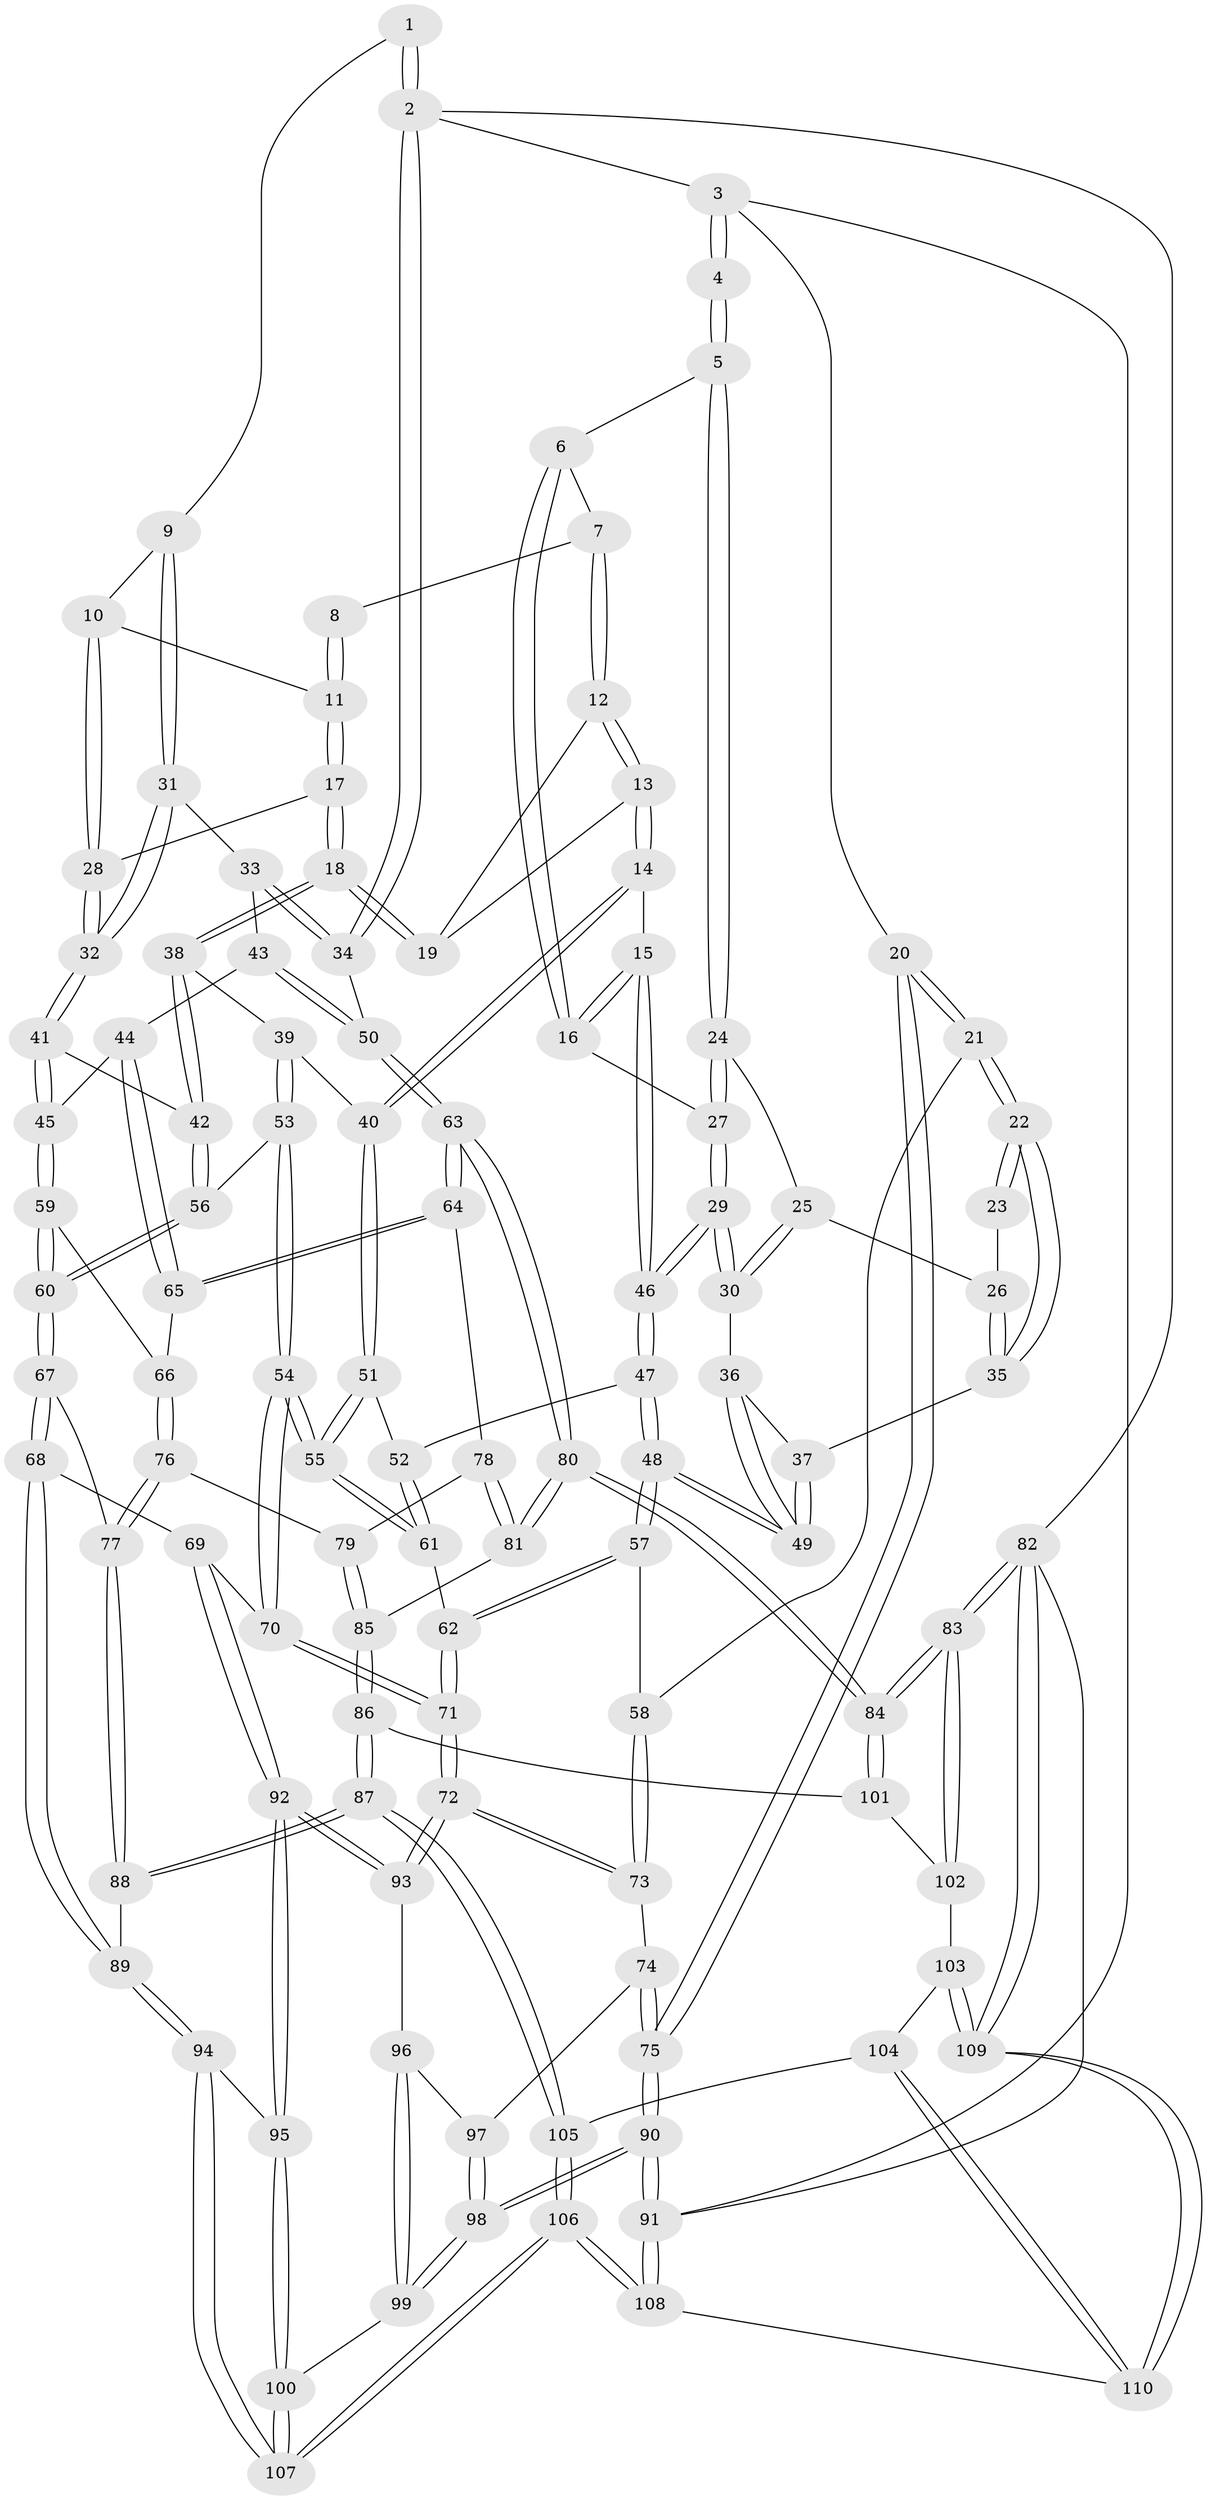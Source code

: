 // coarse degree distribution, {3: 0.18181818181818182, 8: 0.015151515151515152, 5: 0.3333333333333333, 4: 0.42424242424242425, 2: 0.015151515151515152, 6: 0.030303030303030304}
// Generated by graph-tools (version 1.1) at 2025/42/03/06/25 10:42:27]
// undirected, 110 vertices, 272 edges
graph export_dot {
graph [start="1"]
  node [color=gray90,style=filled];
  1 [pos="+0.8201523731054005+0"];
  2 [pos="+1+0"];
  3 [pos="+0+0"];
  4 [pos="+0.20803759048745402+0"];
  5 [pos="+0.22504493264432726+0"];
  6 [pos="+0.3703914421557503+0"];
  7 [pos="+0.3938100133949917+0"];
  8 [pos="+0.5170427341608976+0"];
  9 [pos="+0.8322934776998091+0.08915762863691616"];
  10 [pos="+0.7537473643101854+0.10232154136496797"];
  11 [pos="+0.601195934079918+0"];
  12 [pos="+0.4302897271862718+0.0358659126965564"];
  13 [pos="+0.41785349117359594+0.17082629683835998"];
  14 [pos="+0.3767808872071059+0.215452542104973"];
  15 [pos="+0.3646722513593931+0.20900257597475247"];
  16 [pos="+0.33600171187210864+0.18255125019564333"];
  17 [pos="+0.582919211605137+0.1327620571858899"];
  18 [pos="+0.5548478049100929+0.17415247777510443"];
  19 [pos="+0.5229769473187861+0.16482313155300432"];
  20 [pos="+0+0.2632832326055659"];
  21 [pos="+0+0.258114290420662"];
  22 [pos="+0+0.2286310570500938"];
  23 [pos="+0.17146469159482575+0"];
  24 [pos="+0.24415875077707508+0.11555624269066764"];
  25 [pos="+0.17774606691339614+0.16170424026267968"];
  26 [pos="+0.1266323301506664+0.14643609883476325"];
  27 [pos="+0.27923784523159434+0.16692661318113775"];
  28 [pos="+0.7068083201836901+0.17742966801463286"];
  29 [pos="+0.22767106255059189+0.22070295119058317"];
  30 [pos="+0.20013347427178724+0.21438618615369112"];
  31 [pos="+0.8755991572365514+0.1233507503455649"];
  32 [pos="+0.7096796257341592+0.26550412115514305"];
  33 [pos="+0.8835156697889076+0.1280459797936549"];
  34 [pos="+1+0"];
  35 [pos="+0.024345939102433285+0.22730412190132465"];
  36 [pos="+0.19933127549440607+0.21494092774154258"];
  37 [pos="+0.09306722696696154+0.25829012943305346"];
  38 [pos="+0.5598690824864236+0.2322924673348929"];
  39 [pos="+0.5040184651016104+0.2699740462010356"];
  40 [pos="+0.38623173581843445+0.2432458965342096"];
  41 [pos="+0.7079201202291175+0.2788769479784077"];
  42 [pos="+0.6217135121387065+0.2765764574140989"];
  43 [pos="+0.8890542763855722+0.20519727371535873"];
  44 [pos="+0.8708426600077266+0.29376611600796776"];
  45 [pos="+0.740591396142599+0.31418777532414927"];
  46 [pos="+0.24726139538524533+0.2670696531780768"];
  47 [pos="+0.24236249106031296+0.3197748257195146"];
  48 [pos="+0.18413255036581383+0.3512996600743365"];
  49 [pos="+0.17195584587586557+0.33603040232139514"];
  50 [pos="+1+0.28742869555797673"];
  51 [pos="+0.3783349376375896+0.27109403052046"];
  52 [pos="+0.29545130082536053+0.3316591138371747"];
  53 [pos="+0.4929179804490017+0.39038600351875685"];
  54 [pos="+0.44967329777958326+0.4400591277293335"];
  55 [pos="+0.44540920467613715+0.4371060805580588"];
  56 [pos="+0.5814554990927585+0.3670796453379266"];
  57 [pos="+0.18172412601858484+0.3611751831456183"];
  58 [pos="+0.12473579039918804+0.41261356566906865"];
  59 [pos="+0.7233085706292376+0.41214493122683415"];
  60 [pos="+0.6837710584673939+0.4663812070570595"];
  61 [pos="+0.3328789656670224+0.41580399974951143"];
  62 [pos="+0.2607373479154329+0.4615791380026444"];
  63 [pos="+1+0.39213546122731024"];
  64 [pos="+0.9744485592258086+0.3928889571744916"];
  65 [pos="+0.962071212637103+0.38981617673557073"];
  66 [pos="+0.8696131832260919+0.45179882094434276"];
  67 [pos="+0.6829067455482366+0.4698006232555186"];
  68 [pos="+0.560879553800154+0.5302712162423135"];
  69 [pos="+0.470273272617989+0.500107388254069"];
  70 [pos="+0.4514118230533327+0.4468892437906971"];
  71 [pos="+0.24427111338169885+0.5335215662115229"];
  72 [pos="+0.23753224228607644+0.5523920399065152"];
  73 [pos="+0.0932471146592841+0.5285063256214361"];
  74 [pos="+0.09029404347502688+0.529991818096136"];
  75 [pos="+0+0.4543015082291685"];
  76 [pos="+0.8404916023321565+0.5318516059906"];
  77 [pos="+0.734619539666884+0.5406469188746457"];
  78 [pos="+0.9392722162558004+0.5281351913105368"];
  79 [pos="+0.8597124768712134+0.5574153027412634"];
  80 [pos="+1+0.598742606795997"];
  81 [pos="+0.9737537216188021+0.6086968739959134"];
  82 [pos="+1+1"];
  83 [pos="+1+0.799435279134949"];
  84 [pos="+1+0.7846351588510345"];
  85 [pos="+0.8869087370909005+0.6488253744149265"];
  86 [pos="+0.8656491789304163+0.6884190739359719"];
  87 [pos="+0.731393043275339+0.7318607429252983"];
  88 [pos="+0.7254046714417034+0.7264574678897691"];
  89 [pos="+0.6093644127787814+0.6989462206272183"];
  90 [pos="+0+1"];
  91 [pos="+0+1"];
  92 [pos="+0.382009483782422+0.6254291219007556"];
  93 [pos="+0.2410558323861+0.5575002483257945"];
  94 [pos="+0.48762861779610156+0.7548809044596335"];
  95 [pos="+0.3924475259817375+0.6894709174688144"];
  96 [pos="+0.20597456777215326+0.6614639713880544"];
  97 [pos="+0.08084224687140311+0.6095532948233652"];
  98 [pos="+0.007927722600382457+0.904353159101608"];
  99 [pos="+0.18429411951003172+0.8074705489551681"];
  100 [pos="+0.24176680072814052+0.7989844828167629"];
  101 [pos="+0.9157637721856786+0.7314301218927166"];
  102 [pos="+0.9252352041790092+0.8578839698266599"];
  103 [pos="+0.8941660284851212+0.8875720676834978"];
  104 [pos="+0.7635524092280083+0.8787049845917553"];
  105 [pos="+0.7415224318883764+0.8576925299385146"];
  106 [pos="+0.48875771541149365+0.9926734427709417"];
  107 [pos="+0.48511392888125826+0.9814634123892046"];
  108 [pos="+0.46113000345425265+1"];
  109 [pos="+1+1"];
  110 [pos="+0.8211722955661513+1"];
  1 -- 2;
  1 -- 2;
  1 -- 9;
  2 -- 3;
  2 -- 34;
  2 -- 34;
  2 -- 82;
  3 -- 4;
  3 -- 4;
  3 -- 20;
  3 -- 91;
  4 -- 5;
  4 -- 5;
  5 -- 6;
  5 -- 24;
  5 -- 24;
  6 -- 7;
  6 -- 16;
  6 -- 16;
  7 -- 8;
  7 -- 12;
  7 -- 12;
  8 -- 11;
  8 -- 11;
  9 -- 10;
  9 -- 31;
  9 -- 31;
  10 -- 11;
  10 -- 28;
  10 -- 28;
  11 -- 17;
  11 -- 17;
  12 -- 13;
  12 -- 13;
  12 -- 19;
  13 -- 14;
  13 -- 14;
  13 -- 19;
  14 -- 15;
  14 -- 40;
  14 -- 40;
  15 -- 16;
  15 -- 16;
  15 -- 46;
  15 -- 46;
  16 -- 27;
  17 -- 18;
  17 -- 18;
  17 -- 28;
  18 -- 19;
  18 -- 19;
  18 -- 38;
  18 -- 38;
  20 -- 21;
  20 -- 21;
  20 -- 75;
  20 -- 75;
  21 -- 22;
  21 -- 22;
  21 -- 58;
  22 -- 23;
  22 -- 23;
  22 -- 35;
  22 -- 35;
  23 -- 26;
  24 -- 25;
  24 -- 27;
  24 -- 27;
  25 -- 26;
  25 -- 30;
  25 -- 30;
  26 -- 35;
  26 -- 35;
  27 -- 29;
  27 -- 29;
  28 -- 32;
  28 -- 32;
  29 -- 30;
  29 -- 30;
  29 -- 46;
  29 -- 46;
  30 -- 36;
  31 -- 32;
  31 -- 32;
  31 -- 33;
  32 -- 41;
  32 -- 41;
  33 -- 34;
  33 -- 34;
  33 -- 43;
  34 -- 50;
  35 -- 37;
  36 -- 37;
  36 -- 49;
  36 -- 49;
  37 -- 49;
  37 -- 49;
  38 -- 39;
  38 -- 42;
  38 -- 42;
  39 -- 40;
  39 -- 53;
  39 -- 53;
  40 -- 51;
  40 -- 51;
  41 -- 42;
  41 -- 45;
  41 -- 45;
  42 -- 56;
  42 -- 56;
  43 -- 44;
  43 -- 50;
  43 -- 50;
  44 -- 45;
  44 -- 65;
  44 -- 65;
  45 -- 59;
  45 -- 59;
  46 -- 47;
  46 -- 47;
  47 -- 48;
  47 -- 48;
  47 -- 52;
  48 -- 49;
  48 -- 49;
  48 -- 57;
  48 -- 57;
  50 -- 63;
  50 -- 63;
  51 -- 52;
  51 -- 55;
  51 -- 55;
  52 -- 61;
  52 -- 61;
  53 -- 54;
  53 -- 54;
  53 -- 56;
  54 -- 55;
  54 -- 55;
  54 -- 70;
  54 -- 70;
  55 -- 61;
  55 -- 61;
  56 -- 60;
  56 -- 60;
  57 -- 58;
  57 -- 62;
  57 -- 62;
  58 -- 73;
  58 -- 73;
  59 -- 60;
  59 -- 60;
  59 -- 66;
  60 -- 67;
  60 -- 67;
  61 -- 62;
  62 -- 71;
  62 -- 71;
  63 -- 64;
  63 -- 64;
  63 -- 80;
  63 -- 80;
  64 -- 65;
  64 -- 65;
  64 -- 78;
  65 -- 66;
  66 -- 76;
  66 -- 76;
  67 -- 68;
  67 -- 68;
  67 -- 77;
  68 -- 69;
  68 -- 89;
  68 -- 89;
  69 -- 70;
  69 -- 92;
  69 -- 92;
  70 -- 71;
  70 -- 71;
  71 -- 72;
  71 -- 72;
  72 -- 73;
  72 -- 73;
  72 -- 93;
  72 -- 93;
  73 -- 74;
  74 -- 75;
  74 -- 75;
  74 -- 97;
  75 -- 90;
  75 -- 90;
  76 -- 77;
  76 -- 77;
  76 -- 79;
  77 -- 88;
  77 -- 88;
  78 -- 79;
  78 -- 81;
  78 -- 81;
  79 -- 85;
  79 -- 85;
  80 -- 81;
  80 -- 81;
  80 -- 84;
  80 -- 84;
  81 -- 85;
  82 -- 83;
  82 -- 83;
  82 -- 109;
  82 -- 109;
  82 -- 91;
  83 -- 84;
  83 -- 84;
  83 -- 102;
  83 -- 102;
  84 -- 101;
  84 -- 101;
  85 -- 86;
  85 -- 86;
  86 -- 87;
  86 -- 87;
  86 -- 101;
  87 -- 88;
  87 -- 88;
  87 -- 105;
  87 -- 105;
  88 -- 89;
  89 -- 94;
  89 -- 94;
  90 -- 91;
  90 -- 91;
  90 -- 98;
  90 -- 98;
  91 -- 108;
  91 -- 108;
  92 -- 93;
  92 -- 93;
  92 -- 95;
  92 -- 95;
  93 -- 96;
  94 -- 95;
  94 -- 107;
  94 -- 107;
  95 -- 100;
  95 -- 100;
  96 -- 97;
  96 -- 99;
  96 -- 99;
  97 -- 98;
  97 -- 98;
  98 -- 99;
  98 -- 99;
  99 -- 100;
  100 -- 107;
  100 -- 107;
  101 -- 102;
  102 -- 103;
  103 -- 104;
  103 -- 109;
  103 -- 109;
  104 -- 105;
  104 -- 110;
  104 -- 110;
  105 -- 106;
  105 -- 106;
  106 -- 107;
  106 -- 107;
  106 -- 108;
  106 -- 108;
  108 -- 110;
  109 -- 110;
  109 -- 110;
}
